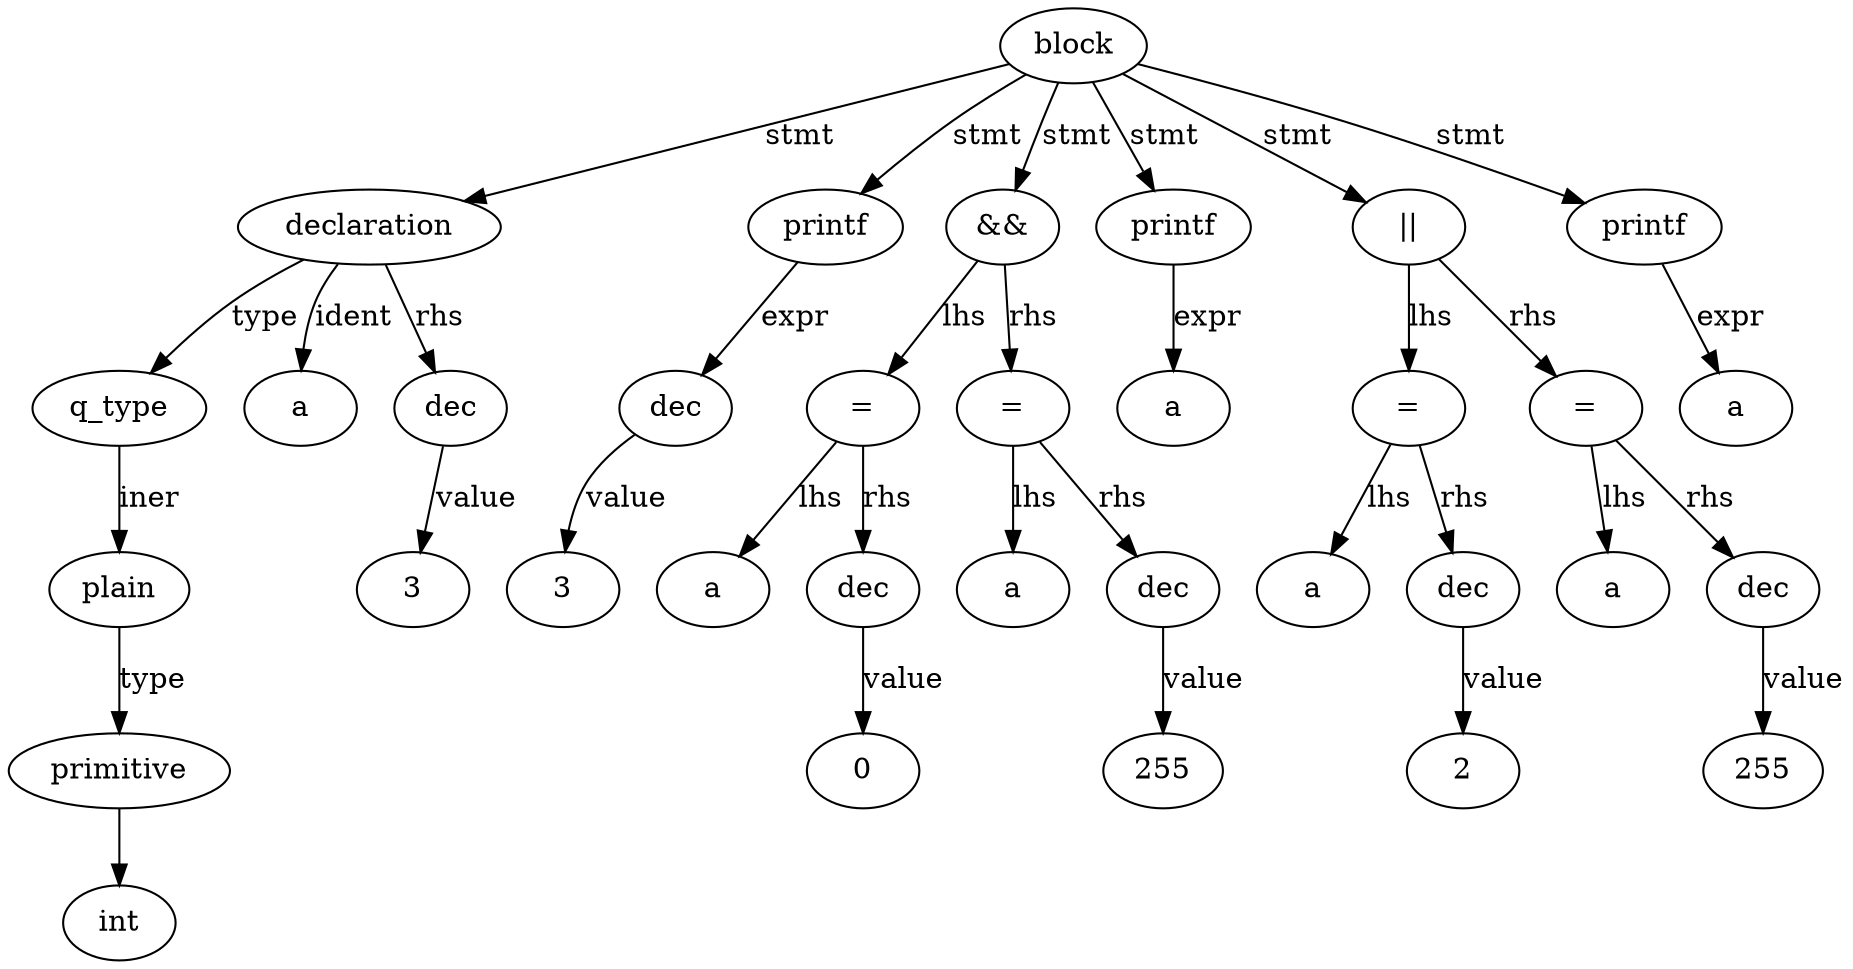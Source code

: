 digraph AST {
 ordering="out"
 "0" [label="block"];
 "0" -> "1" [label="stmt"];
 "1" [label="declaration"];
 "1" -> "2" [label="type"];
 "2" [label="q_type"];
 "2" -> "3" [label="iner"];
 "3" [label="plain"];
 "3" -> "4" [label="type"];
 "4" [label="primitive"];
 "4" -> "5" [label=""];
 "5" [label="int"];
 "1" -> "6" [label="ident"];
 "6" [label="a"];
 "1" -> "7" [label="rhs"];
 "7" [label="dec"];
 "7" -> "8" [label="value"];
 "8" [label="3"];
 "0" -> "9" [label="stmt"];
 "9" [label="printf"];
 "9" -> "10" [label="expr"];
 "10" [label="dec"];
 "10" -> "11" [label="value"];
 "11" [label="3"];
 "0" -> "12" [label="stmt"];
 "12" [label="&&"];
 "12" -> "13" [label="lhs"];
 "13" [label="="];
 "13" -> "14" [label="lhs"];
 "14" [label="a"];
 "13" -> "15" [label="rhs"];
 "15" [label="dec"];
 "15" -> "16" [label="value"];
 "16" [label="0"];
 "12" -> "17" [label="rhs"];
 "17" [label="="];
 "17" -> "18" [label="lhs"];
 "18" [label="a"];
 "17" -> "19" [label="rhs"];
 "19" [label="dec"];
 "19" -> "20" [label="value"];
 "20" [label="255"];
 "0" -> "21" [label="stmt"];
 "21" [label="printf"];
 "21" -> "22" [label="expr"];
 "22" [label="a"];
 "0" -> "23" [label="stmt"];
 "23" [label="||"];
 "23" -> "24" [label="lhs"];
 "24" [label="="];
 "24" -> "25" [label="lhs"];
 "25" [label="a"];
 "24" -> "26" [label="rhs"];
 "26" [label="dec"];
 "26" -> "27" [label="value"];
 "27" [label="2"];
 "23" -> "28" [label="rhs"];
 "28" [label="="];
 "28" -> "29" [label="lhs"];
 "29" [label="a"];
 "28" -> "30" [label="rhs"];
 "30" [label="dec"];
 "30" -> "31" [label="value"];
 "31" [label="255"];
 "0" -> "32" [label="stmt"];
 "32" [label="printf"];
 "32" -> "33" [label="expr"];
 "33" [label="a"];
}
